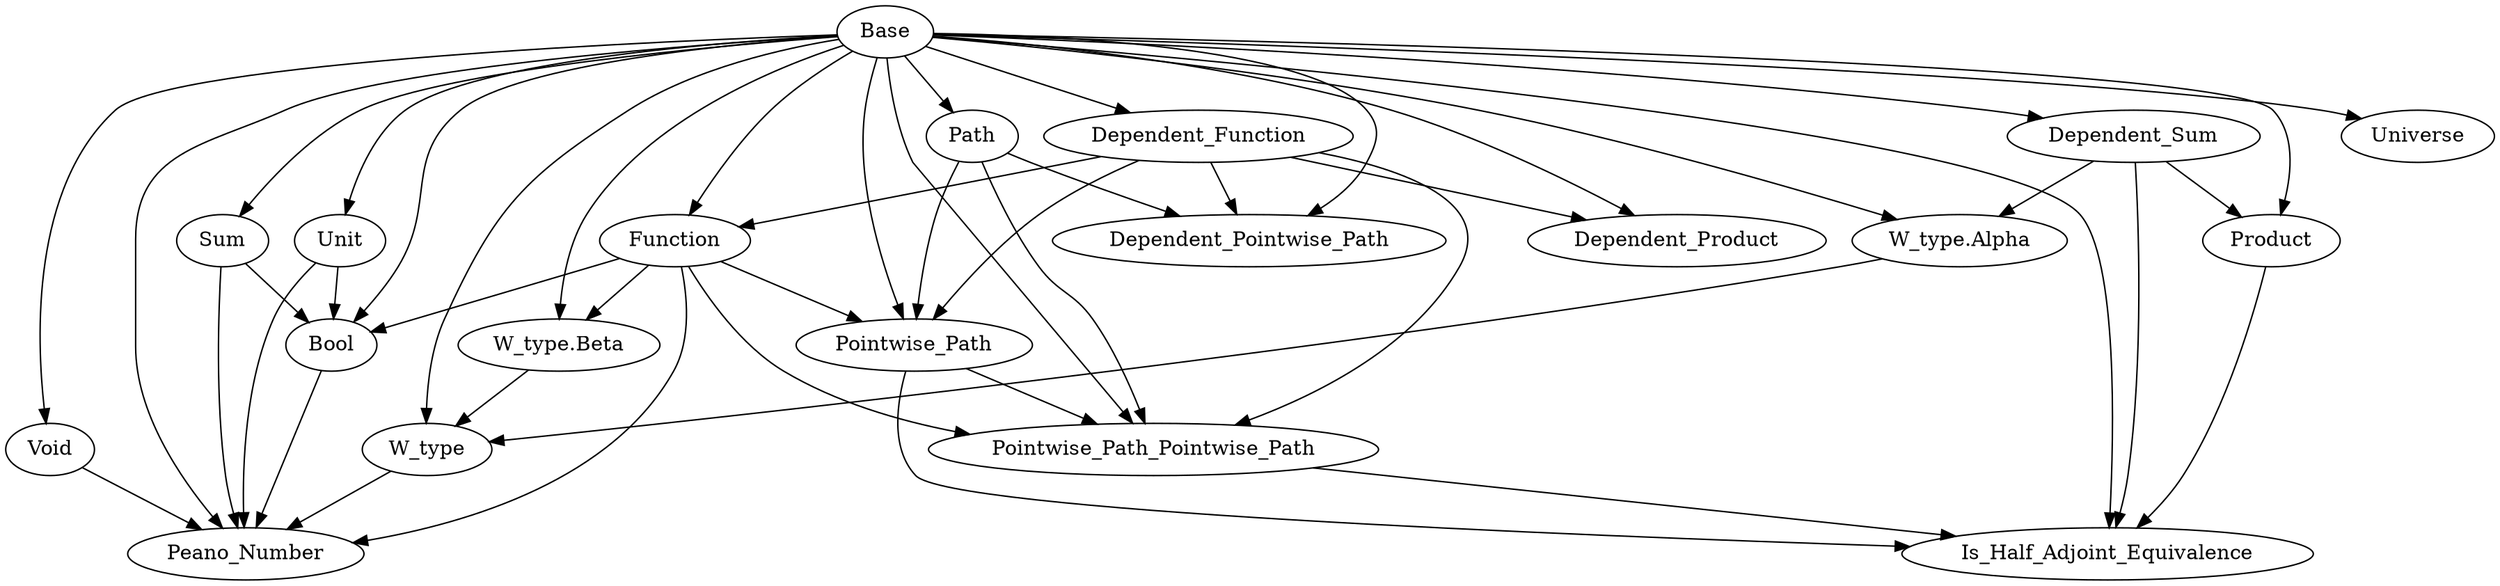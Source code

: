 digraph Dependencies {
  # Base
  # Dependent_Function
  "Base" -> "Dependent_Function";
  # Function
  "Base" -> "Function";
  "Dependent_Function" -> "Function";
  # Dependent_Product
  "Base" -> "Dependent_Product";
  "Dependent_Function" -> "Dependent_Product";
  # Dependent_Sum
  "Base" -> "Dependent_Sum";
  # Product
  "Base" -> "Product";
  "Dependent_Sum" -> "Product";
  # Sum
  "Base" -> "Sum";
  # Unit
  "Base" -> "Unit";
  # Void
  "Base" -> "Void";
  # W_type.Alpha
  "Base" -> "W_type.Alpha";
  "Dependent_Sum" -> "W_type.Alpha";
  # W_type.Beta
  "Base" -> "W_type.Beta";
  "Function" -> "W_type.Beta";
  # W_type
  "Base" -> "W_type";
  "W_type.Alpha" -> "W_type";
  "W_type.Beta" -> "W_type";
  # Universe
  "Base" -> "Universe";
  # Path
  "Base" -> "Path";
  # Dependent_Pointwise_Path
  "Base" -> "Dependent_Pointwise_Path";
  "Dependent_Function" -> "Dependent_Pointwise_Path";
  "Path" -> "Dependent_Pointwise_Path";
  # Pointwise_Path
  "Base" -> "Pointwise_Path";
  "Dependent_Function" -> "Pointwise_Path";
  "Function" -> "Pointwise_Path";
  "Path" -> "Pointwise_Path";
  # Pointwise_Path_Pointwise_Path
  "Base" -> "Pointwise_Path_Pointwise_Path";
  "Dependent_Function" -> "Pointwise_Path_Pointwise_Path";
  "Function" -> "Pointwise_Path_Pointwise_Path";
  "Path" -> "Pointwise_Path_Pointwise_Path";
  "Pointwise_Path" -> "Pointwise_Path_Pointwise_Path";
  # Is_Half_Adjoint_Equivalence
  "Base" -> "Is_Half_Adjoint_Equivalence";
  "Dependent_Sum" -> "Is_Half_Adjoint_Equivalence";
  "Product" -> "Is_Half_Adjoint_Equivalence";
  "Pointwise_Path" -> "Is_Half_Adjoint_Equivalence";
  "Pointwise_Path_Pointwise_Path" -> "Is_Half_Adjoint_Equivalence";
  # Bool
  "Base" -> "Bool";
  "Function" -> "Bool";
  "Sum" -> "Bool";
  "Unit" -> "Bool";
  # Peano_Number
  "Base" -> "Peano_Number";
  "Function" -> "Peano_Number";
  "Sum" -> "Peano_Number";
  "Void" -> "Peano_Number";
  "Unit" -> "Peano_Number";
  "W_type" -> "Peano_Number";
  "Bool" -> "Peano_Number";
}
